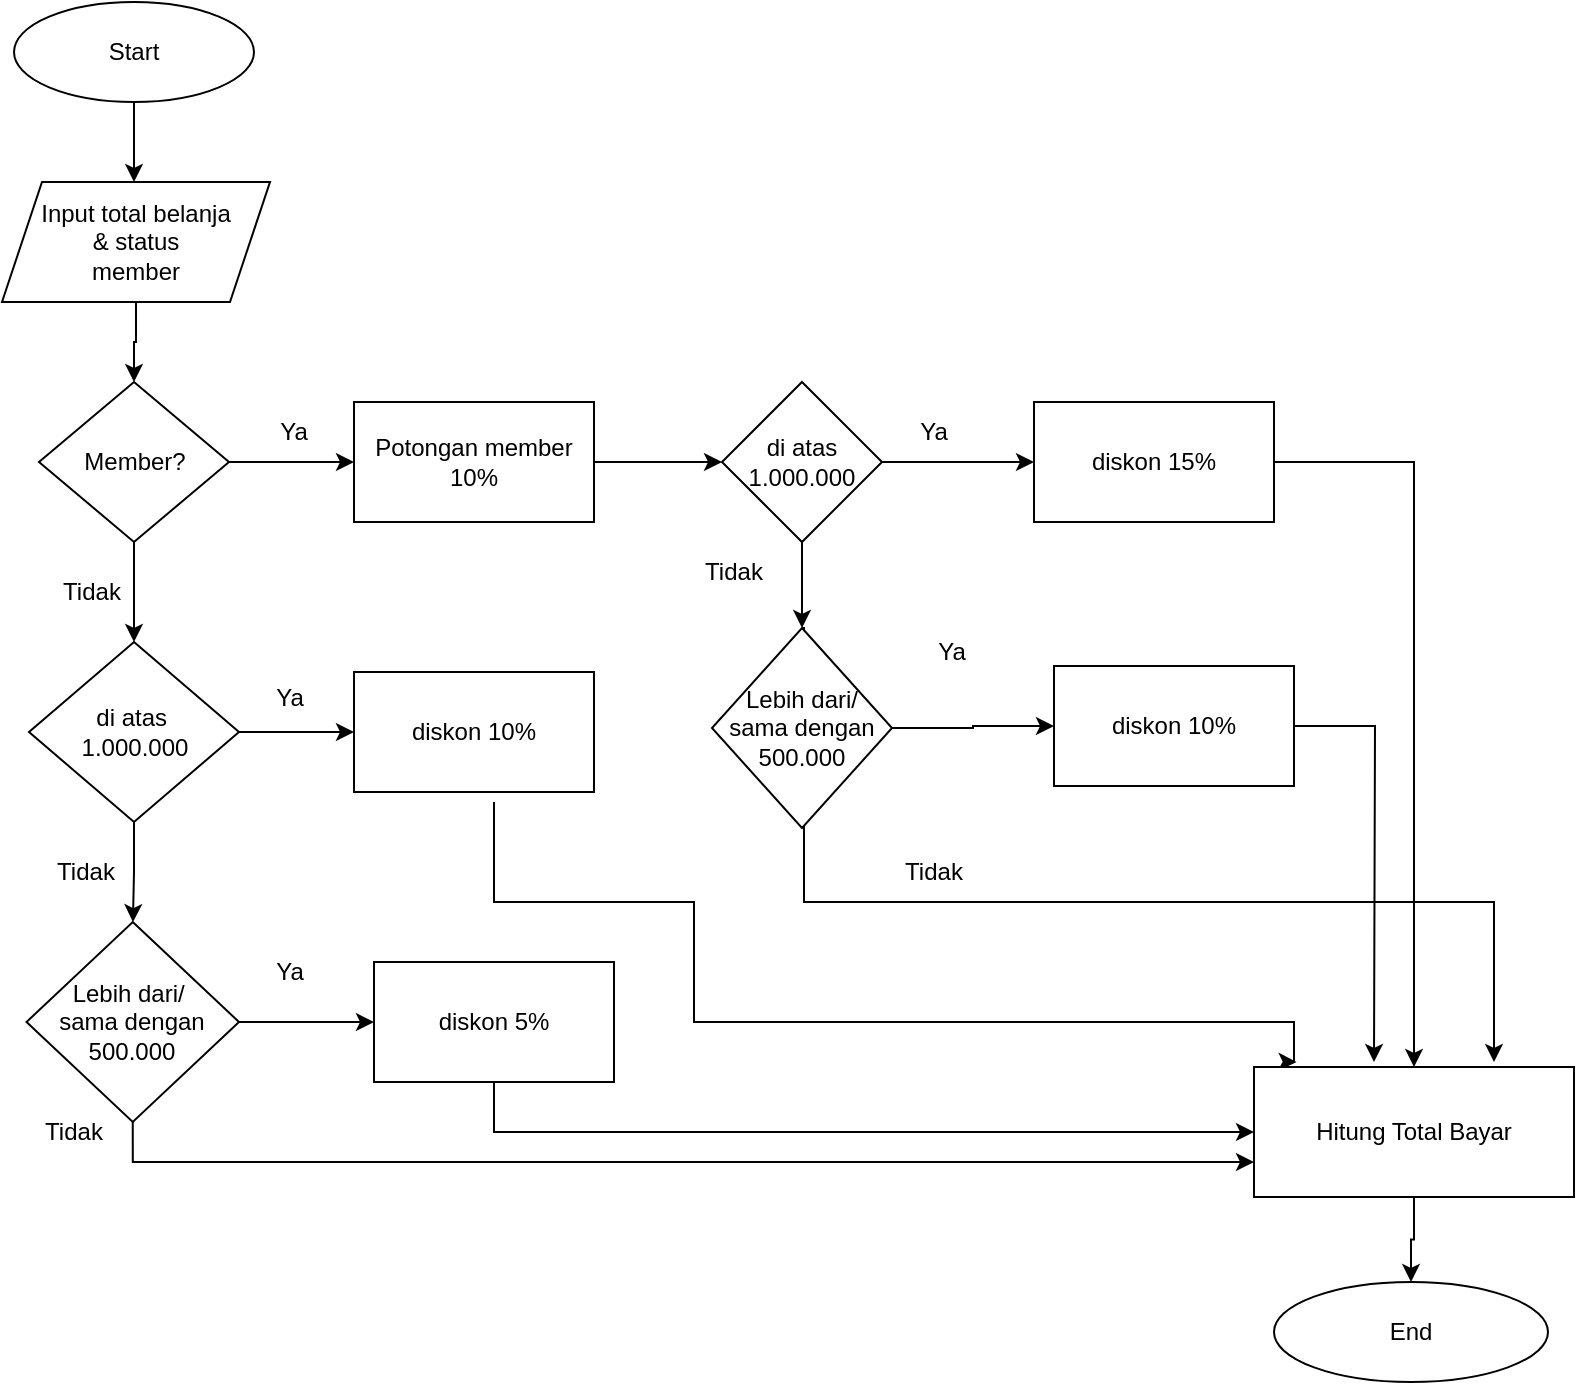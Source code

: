 <mxfile version="24.7.17">
  <diagram name="Page-1" id="KSELXIYihk1PwQmjWQEv">
    <mxGraphModel dx="794" dy="412" grid="1" gridSize="10" guides="1" tooltips="1" connect="1" arrows="1" fold="1" page="1" pageScale="1" pageWidth="827" pageHeight="1169" math="0" shadow="0">
      <root>
        <mxCell id="0" />
        <mxCell id="1" parent="0" />
        <mxCell id="hV5arDMd_latjpqQ1bJF-1" style="edgeStyle=orthogonalEdgeStyle;rounded=0;orthogonalLoop=1;jettySize=auto;html=1;" edge="1" parent="1" source="hV5arDMd_latjpqQ1bJF-2">
          <mxGeometry relative="1" as="geometry">
            <mxPoint x="100" y="100" as="targetPoint" />
          </mxGeometry>
        </mxCell>
        <mxCell id="hV5arDMd_latjpqQ1bJF-2" value="Start" style="ellipse;whiteSpace=wrap;html=1;" vertex="1" parent="1">
          <mxGeometry x="40" y="10" width="120" height="50" as="geometry" />
        </mxCell>
        <mxCell id="hV5arDMd_latjpqQ1bJF-3" style="edgeStyle=orthogonalEdgeStyle;rounded=0;orthogonalLoop=1;jettySize=auto;html=1;" edge="1" parent="1" source="hV5arDMd_latjpqQ1bJF-4" target="hV5arDMd_latjpqQ1bJF-7">
          <mxGeometry relative="1" as="geometry">
            <mxPoint x="100" y="190" as="targetPoint" />
          </mxGeometry>
        </mxCell>
        <mxCell id="hV5arDMd_latjpqQ1bJF-4" value="Input total belanja&lt;div&gt;&amp;amp; status&lt;/div&gt;&lt;div&gt;member&lt;/div&gt;" style="shape=parallelogram;perimeter=parallelogramPerimeter;whiteSpace=wrap;html=1;fixedSize=1;" vertex="1" parent="1">
          <mxGeometry x="34" y="100" width="134" height="60" as="geometry" />
        </mxCell>
        <mxCell id="hV5arDMd_latjpqQ1bJF-5" style="edgeStyle=orthogonalEdgeStyle;rounded=0;orthogonalLoop=1;jettySize=auto;html=1;" edge="1" parent="1" source="hV5arDMd_latjpqQ1bJF-7" target="hV5arDMd_latjpqQ1bJF-9">
          <mxGeometry relative="1" as="geometry">
            <mxPoint x="200" y="240" as="targetPoint" />
          </mxGeometry>
        </mxCell>
        <mxCell id="hV5arDMd_latjpqQ1bJF-6" style="edgeStyle=orthogonalEdgeStyle;rounded=0;orthogonalLoop=1;jettySize=auto;html=1;" edge="1" parent="1" source="hV5arDMd_latjpqQ1bJF-7">
          <mxGeometry relative="1" as="geometry">
            <mxPoint x="100" y="330" as="targetPoint" />
          </mxGeometry>
        </mxCell>
        <mxCell id="hV5arDMd_latjpqQ1bJF-7" value="Member?" style="rhombus;whiteSpace=wrap;html=1;" vertex="1" parent="1">
          <mxGeometry x="52.5" y="200" width="95" height="80" as="geometry" />
        </mxCell>
        <mxCell id="hV5arDMd_latjpqQ1bJF-8" style="edgeStyle=orthogonalEdgeStyle;rounded=0;orthogonalLoop=1;jettySize=auto;html=1;exitX=1;exitY=0.5;exitDx=0;exitDy=0;" edge="1" parent="1" source="hV5arDMd_latjpqQ1bJF-9" target="hV5arDMd_latjpqQ1bJF-21">
          <mxGeometry relative="1" as="geometry">
            <mxPoint x="400" y="240" as="targetPoint" />
          </mxGeometry>
        </mxCell>
        <mxCell id="hV5arDMd_latjpqQ1bJF-9" value="Potongan member 10%" style="rounded=0;whiteSpace=wrap;html=1;" vertex="1" parent="1">
          <mxGeometry x="210" y="210" width="120" height="60" as="geometry" />
        </mxCell>
        <mxCell id="hV5arDMd_latjpqQ1bJF-10" style="edgeStyle=orthogonalEdgeStyle;rounded=0;orthogonalLoop=1;jettySize=auto;html=1;" edge="1" parent="1" source="hV5arDMd_latjpqQ1bJF-12" target="hV5arDMd_latjpqQ1bJF-14">
          <mxGeometry relative="1" as="geometry">
            <mxPoint x="100" y="480" as="targetPoint" />
          </mxGeometry>
        </mxCell>
        <mxCell id="hV5arDMd_latjpqQ1bJF-11" style="edgeStyle=orthogonalEdgeStyle;rounded=0;orthogonalLoop=1;jettySize=auto;html=1;exitX=1;exitY=0.5;exitDx=0;exitDy=0;" edge="1" parent="1" source="hV5arDMd_latjpqQ1bJF-12" target="hV5arDMd_latjpqQ1bJF-16">
          <mxGeometry relative="1" as="geometry">
            <mxPoint x="200" y="375" as="targetPoint" />
          </mxGeometry>
        </mxCell>
        <mxCell id="hV5arDMd_latjpqQ1bJF-12" value="di atas&amp;nbsp;&lt;div&gt;1.000.000&lt;/div&gt;" style="rhombus;whiteSpace=wrap;html=1;" vertex="1" parent="1">
          <mxGeometry x="47.5" y="330" width="105" height="90" as="geometry" />
        </mxCell>
        <mxCell id="hV5arDMd_latjpqQ1bJF-13" style="edgeStyle=orthogonalEdgeStyle;rounded=0;orthogonalLoop=1;jettySize=auto;html=1;" edge="1" parent="1" source="hV5arDMd_latjpqQ1bJF-14" target="hV5arDMd_latjpqQ1bJF-18">
          <mxGeometry relative="1" as="geometry">
            <mxPoint x="210" y="520" as="targetPoint" />
          </mxGeometry>
        </mxCell>
        <mxCell id="hV5arDMd_latjpqQ1bJF-14" value="Lebih dari/&amp;nbsp;&lt;div&gt;sama dengan 500.000&lt;br&gt;&lt;/div&gt;" style="rhombus;whiteSpace=wrap;html=1;" vertex="1" parent="1">
          <mxGeometry x="46.25" y="470" width="106.25" height="100" as="geometry" />
        </mxCell>
        <mxCell id="hV5arDMd_latjpqQ1bJF-15" style="edgeStyle=orthogonalEdgeStyle;rounded=0;orthogonalLoop=1;jettySize=auto;html=1;entryX=0.133;entryY=-0.038;entryDx=0;entryDy=0;entryPerimeter=0;" edge="1" parent="1" target="hV5arDMd_latjpqQ1bJF-42">
          <mxGeometry relative="1" as="geometry">
            <mxPoint x="630" y="375" as="targetPoint" />
            <mxPoint x="280" y="410" as="sourcePoint" />
            <Array as="points">
              <mxPoint x="280" y="460" />
              <mxPoint x="380" y="460" />
              <mxPoint x="380" y="520" />
              <mxPoint x="680" y="520" />
              <mxPoint x="680" y="540" />
            </Array>
          </mxGeometry>
        </mxCell>
        <mxCell id="hV5arDMd_latjpqQ1bJF-16" value="diskon 10%" style="rounded=0;whiteSpace=wrap;html=1;" vertex="1" parent="1">
          <mxGeometry x="210" y="345" width="120" height="60" as="geometry" />
        </mxCell>
        <mxCell id="hV5arDMd_latjpqQ1bJF-17" style="edgeStyle=orthogonalEdgeStyle;rounded=0;orthogonalLoop=1;jettySize=auto;html=1;exitX=0.5;exitY=1;exitDx=0;exitDy=0;entryX=0;entryY=0.5;entryDx=0;entryDy=0;" edge="1" parent="1" source="hV5arDMd_latjpqQ1bJF-18" target="hV5arDMd_latjpqQ1bJF-42">
          <mxGeometry relative="1" as="geometry" />
        </mxCell>
        <mxCell id="hV5arDMd_latjpqQ1bJF-18" value="diskon 5%" style="rounded=0;whiteSpace=wrap;html=1;" vertex="1" parent="1">
          <mxGeometry x="220" y="490" width="120" height="60" as="geometry" />
        </mxCell>
        <mxCell id="hV5arDMd_latjpqQ1bJF-19" style="edgeStyle=orthogonalEdgeStyle;rounded=0;orthogonalLoop=1;jettySize=auto;html=1;" edge="1" parent="1" source="hV5arDMd_latjpqQ1bJF-21" target="hV5arDMd_latjpqQ1bJF-24">
          <mxGeometry relative="1" as="geometry">
            <mxPoint x="430" y="150" as="targetPoint" />
          </mxGeometry>
        </mxCell>
        <mxCell id="hV5arDMd_latjpqQ1bJF-20" style="edgeStyle=orthogonalEdgeStyle;rounded=0;orthogonalLoop=1;jettySize=auto;html=1;exitX=1;exitY=0.5;exitDx=0;exitDy=0;" edge="1" parent="1" source="hV5arDMd_latjpqQ1bJF-21" target="hV5arDMd_latjpqQ1bJF-28">
          <mxGeometry relative="1" as="geometry">
            <mxPoint x="550" y="240" as="targetPoint" />
          </mxGeometry>
        </mxCell>
        <mxCell id="hV5arDMd_latjpqQ1bJF-21" value="di atas&lt;div&gt;1.000.000&lt;/div&gt;" style="rhombus;whiteSpace=wrap;html=1;" vertex="1" parent="1">
          <mxGeometry x="394" y="200" width="80" height="80" as="geometry" />
        </mxCell>
        <mxCell id="hV5arDMd_latjpqQ1bJF-22" style="edgeStyle=orthogonalEdgeStyle;rounded=0;orthogonalLoop=1;jettySize=auto;html=1;" edge="1" parent="1" source="hV5arDMd_latjpqQ1bJF-24" target="hV5arDMd_latjpqQ1bJF-26">
          <mxGeometry relative="1" as="geometry">
            <mxPoint x="530" y="110" as="targetPoint" />
          </mxGeometry>
        </mxCell>
        <mxCell id="hV5arDMd_latjpqQ1bJF-23" style="edgeStyle=orthogonalEdgeStyle;rounded=0;orthogonalLoop=1;jettySize=auto;html=1;exitX=0.5;exitY=0;exitDx=0;exitDy=0;" edge="1" parent="1" source="hV5arDMd_latjpqQ1bJF-24">
          <mxGeometry relative="1" as="geometry">
            <mxPoint x="780" y="540" as="targetPoint" />
            <Array as="points">
              <mxPoint x="435" y="460" />
              <mxPoint x="780" y="460" />
            </Array>
          </mxGeometry>
        </mxCell>
        <mxCell id="hV5arDMd_latjpqQ1bJF-24" value="Lebih dari/ sama dengan 500.000" style="rhombus;whiteSpace=wrap;html=1;" vertex="1" parent="1">
          <mxGeometry x="389" y="323" width="90" height="100" as="geometry" />
        </mxCell>
        <mxCell id="hV5arDMd_latjpqQ1bJF-25" style="edgeStyle=orthogonalEdgeStyle;rounded=0;orthogonalLoop=1;jettySize=auto;html=1;exitX=1;exitY=0.5;exitDx=0;exitDy=0;" edge="1" parent="1" source="hV5arDMd_latjpqQ1bJF-26">
          <mxGeometry relative="1" as="geometry">
            <mxPoint x="720" y="540" as="targetPoint" />
          </mxGeometry>
        </mxCell>
        <mxCell id="hV5arDMd_latjpqQ1bJF-26" value="diskon 10%" style="rounded=0;whiteSpace=wrap;html=1;" vertex="1" parent="1">
          <mxGeometry x="560" y="342" width="120" height="60" as="geometry" />
        </mxCell>
        <mxCell id="hV5arDMd_latjpqQ1bJF-27" style="edgeStyle=orthogonalEdgeStyle;rounded=0;orthogonalLoop=1;jettySize=auto;html=1;exitX=1;exitY=0.5;exitDx=0;exitDy=0;entryX=0.5;entryY=0;entryDx=0;entryDy=0;" edge="1" parent="1" source="hV5arDMd_latjpqQ1bJF-28" target="hV5arDMd_latjpqQ1bJF-42">
          <mxGeometry relative="1" as="geometry" />
        </mxCell>
        <mxCell id="hV5arDMd_latjpqQ1bJF-28" value="diskon 15%" style="rounded=0;whiteSpace=wrap;html=1;" vertex="1" parent="1">
          <mxGeometry x="550" y="210" width="120" height="60" as="geometry" />
        </mxCell>
        <mxCell id="hV5arDMd_latjpqQ1bJF-29" value="End" style="ellipse;whiteSpace=wrap;html=1;" vertex="1" parent="1">
          <mxGeometry x="670" y="650" width="137" height="50" as="geometry" />
        </mxCell>
        <mxCell id="hV5arDMd_latjpqQ1bJF-30" value="Ya" style="text;html=1;align=center;verticalAlign=middle;whiteSpace=wrap;rounded=0;" vertex="1" parent="1">
          <mxGeometry x="150" y="210" width="60" height="30" as="geometry" />
        </mxCell>
        <mxCell id="hV5arDMd_latjpqQ1bJF-31" value="Tidak" style="text;html=1;align=center;verticalAlign=middle;whiteSpace=wrap;rounded=0;" vertex="1" parent="1">
          <mxGeometry x="49" y="290" width="60" height="30" as="geometry" />
        </mxCell>
        <mxCell id="hV5arDMd_latjpqQ1bJF-32" value="Ya" style="text;html=1;align=center;verticalAlign=middle;whiteSpace=wrap;rounded=0;" vertex="1" parent="1">
          <mxGeometry x="148" y="343" width="60" height="30" as="geometry" />
        </mxCell>
        <mxCell id="hV5arDMd_latjpqQ1bJF-33" value="Tidak" style="text;html=1;align=center;verticalAlign=middle;whiteSpace=wrap;rounded=0;" vertex="1" parent="1">
          <mxGeometry x="46.25" y="430" width="60" height="30" as="geometry" />
        </mxCell>
        <mxCell id="hV5arDMd_latjpqQ1bJF-34" value="Ya" style="text;html=1;align=center;verticalAlign=middle;whiteSpace=wrap;rounded=0;" vertex="1" parent="1">
          <mxGeometry x="147.5" y="480" width="60" height="30" as="geometry" />
        </mxCell>
        <mxCell id="hV5arDMd_latjpqQ1bJF-35" value="Tidak" style="text;html=1;align=center;verticalAlign=middle;whiteSpace=wrap;rounded=0;" vertex="1" parent="1">
          <mxGeometry x="40" y="560" width="60" height="30" as="geometry" />
        </mxCell>
        <mxCell id="hV5arDMd_latjpqQ1bJF-36" value="Ya" style="text;strokeColor=none;align=center;fillColor=none;html=1;verticalAlign=middle;whiteSpace=wrap;rounded=0;" vertex="1" parent="1">
          <mxGeometry x="470" y="210" width="60" height="30" as="geometry" />
        </mxCell>
        <mxCell id="hV5arDMd_latjpqQ1bJF-37" value="Tidak" style="text;html=1;align=center;verticalAlign=middle;whiteSpace=wrap;rounded=0;" vertex="1" parent="1">
          <mxGeometry x="370" y="280" width="60" height="30" as="geometry" />
        </mxCell>
        <mxCell id="hV5arDMd_latjpqQ1bJF-38" value="Ya" style="text;html=1;align=center;verticalAlign=middle;whiteSpace=wrap;rounded=0;" vertex="1" parent="1">
          <mxGeometry x="479" y="320" width="60" height="30" as="geometry" />
        </mxCell>
        <mxCell id="hV5arDMd_latjpqQ1bJF-39" value="Tidak" style="text;html=1;align=center;verticalAlign=middle;whiteSpace=wrap;rounded=0;" vertex="1" parent="1">
          <mxGeometry x="470" y="430" width="60" height="30" as="geometry" />
        </mxCell>
        <mxCell id="hV5arDMd_latjpqQ1bJF-40" value="" style="edgeStyle=orthogonalEdgeStyle;rounded=0;orthogonalLoop=1;jettySize=auto;html=1;exitX=0.5;exitY=1;exitDx=0;exitDy=0;" edge="1" parent="1" source="hV5arDMd_latjpqQ1bJF-14" target="hV5arDMd_latjpqQ1bJF-42">
          <mxGeometry relative="1" as="geometry">
            <mxPoint x="750" y="410" as="targetPoint" />
            <mxPoint x="99" y="570" as="sourcePoint" />
            <Array as="points">
              <mxPoint x="99" y="590" />
            </Array>
          </mxGeometry>
        </mxCell>
        <mxCell id="hV5arDMd_latjpqQ1bJF-41" style="edgeStyle=orthogonalEdgeStyle;rounded=0;orthogonalLoop=1;jettySize=auto;html=1;exitX=0.5;exitY=1;exitDx=0;exitDy=0;entryX=0.5;entryY=0;entryDx=0;entryDy=0;" edge="1" parent="1" source="hV5arDMd_latjpqQ1bJF-42" target="hV5arDMd_latjpqQ1bJF-29">
          <mxGeometry relative="1" as="geometry" />
        </mxCell>
        <mxCell id="hV5arDMd_latjpqQ1bJF-42" value="Hitung Total Bayar" style="rounded=0;whiteSpace=wrap;html=1;" vertex="1" parent="1">
          <mxGeometry x="660" y="542.5" width="160" height="65" as="geometry" />
        </mxCell>
      </root>
    </mxGraphModel>
  </diagram>
</mxfile>
